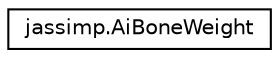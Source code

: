 digraph "Graphical Class Hierarchy"
{
  edge [fontname="Helvetica",fontsize="10",labelfontname="Helvetica",labelfontsize="10"];
  node [fontname="Helvetica",fontsize="10",shape=record];
  rankdir="LR";
  Node1 [label="jassimp.AiBoneWeight",height=0.2,width=0.4,color="black", fillcolor="white", style="filled",URL="$classjassimp_1_1_ai_bone_weight.html"];
}

